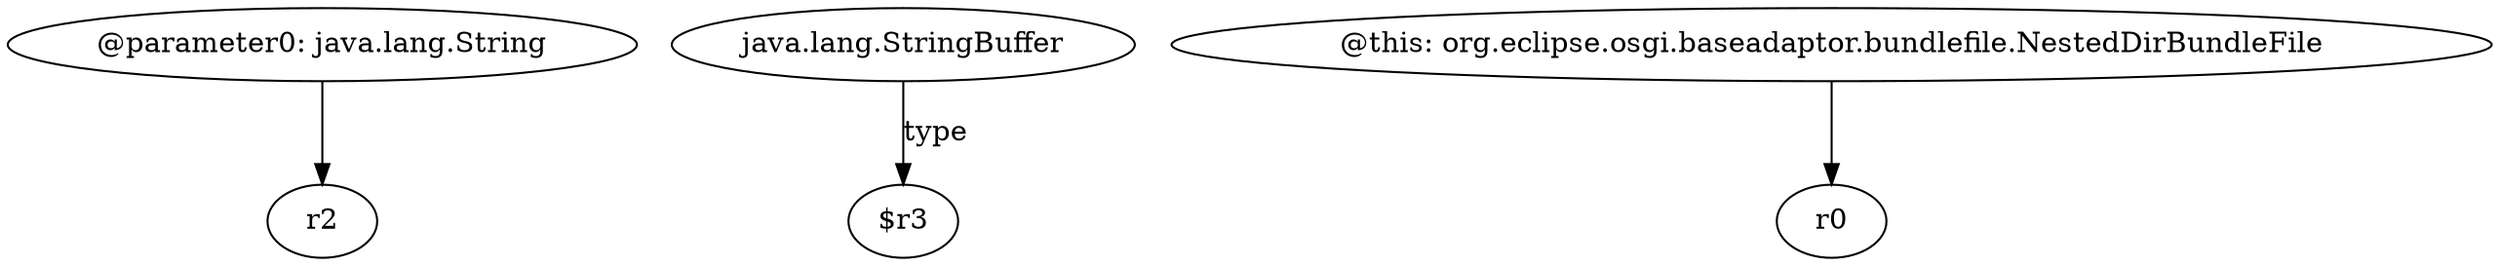 digraph g {
0[label="@parameter0: java.lang.String"]
1[label="r2"]
0->1[label=""]
2[label="java.lang.StringBuffer"]
3[label="$r3"]
2->3[label="type"]
4[label="@this: org.eclipse.osgi.baseadaptor.bundlefile.NestedDirBundleFile"]
5[label="r0"]
4->5[label=""]
}